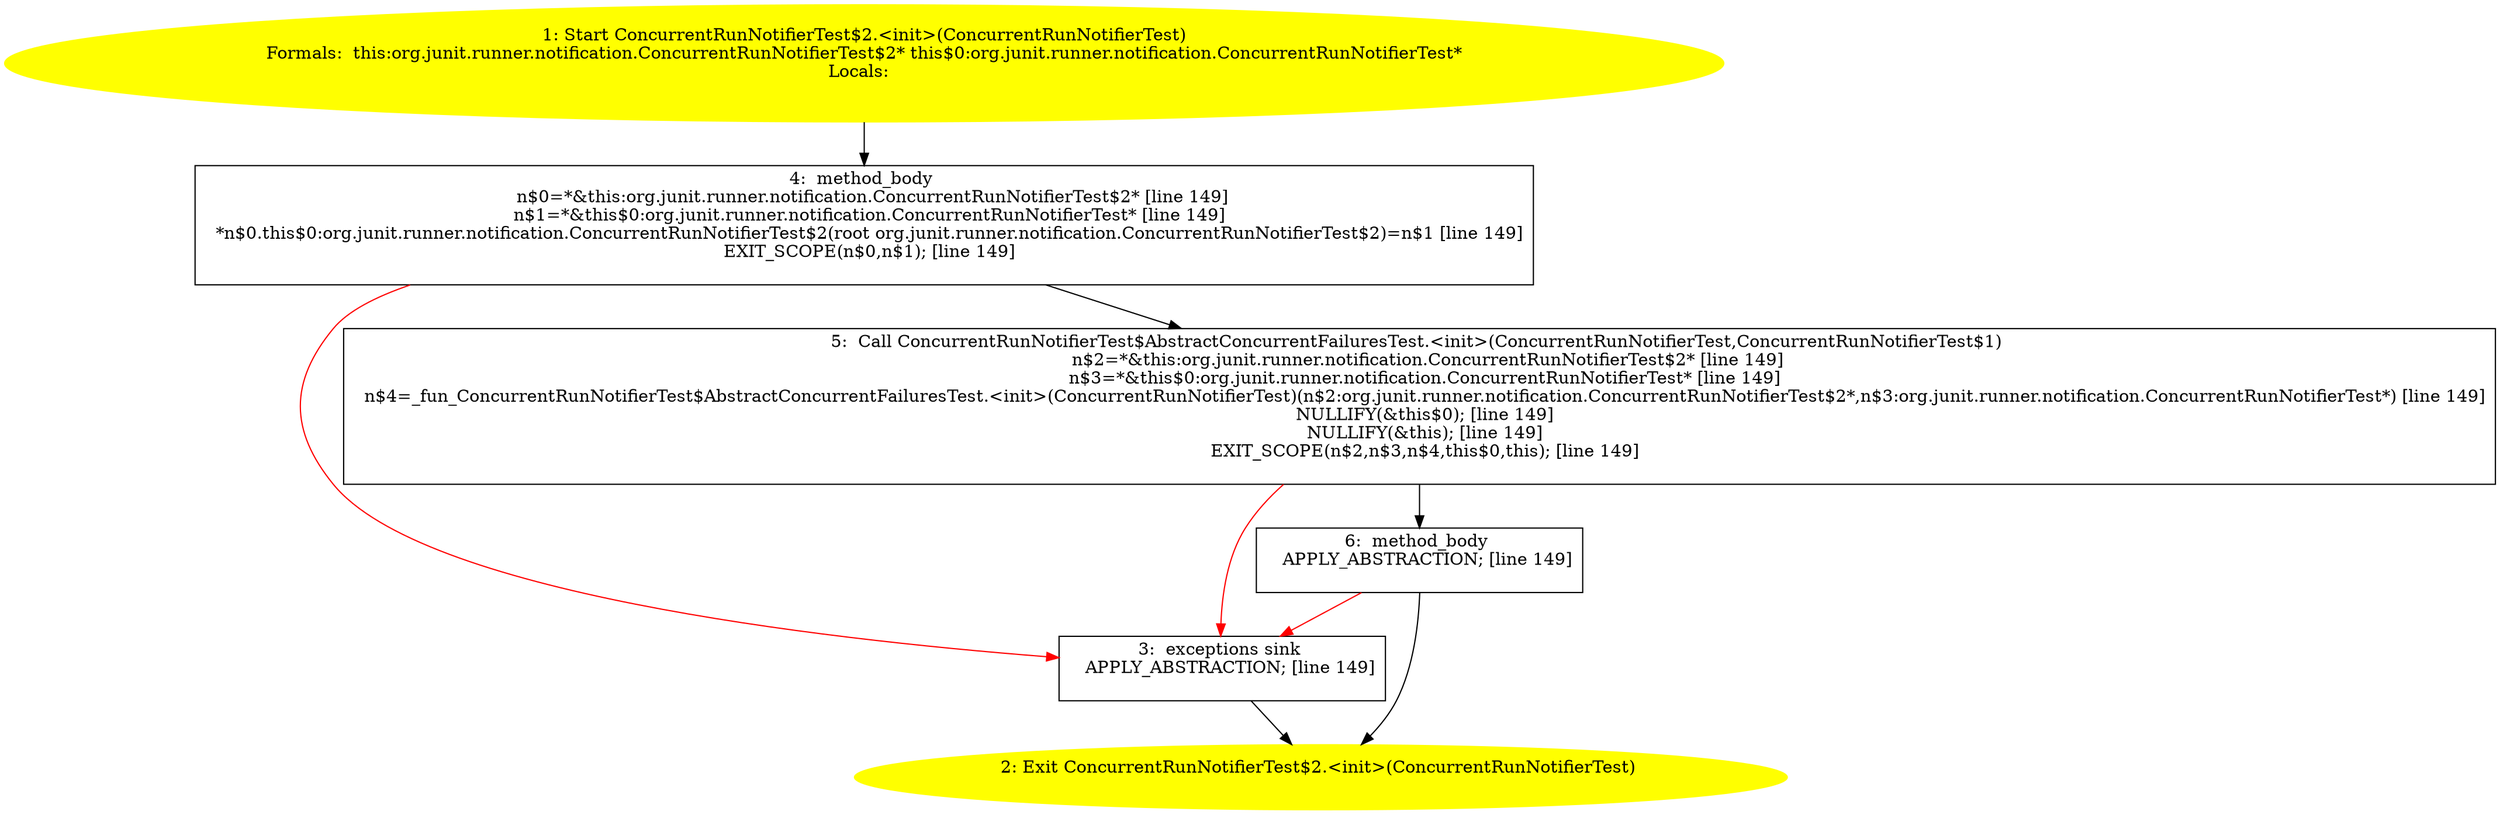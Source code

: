 /* @generated */
digraph cfg {
"org.junit.runner.notification.ConcurrentRunNotifierTest$2.<init>(org.junit.runner.notification.Concu.ab6344f90f5ac54981f7ffcb372a13ca_1" [label="1: Start ConcurrentRunNotifierTest$2.<init>(ConcurrentRunNotifierTest)\nFormals:  this:org.junit.runner.notification.ConcurrentRunNotifierTest$2* this$0:org.junit.runner.notification.ConcurrentRunNotifierTest*\nLocals:  \n  " color=yellow style=filled]
	

	 "org.junit.runner.notification.ConcurrentRunNotifierTest$2.<init>(org.junit.runner.notification.Concu.ab6344f90f5ac54981f7ffcb372a13ca_1" -> "org.junit.runner.notification.ConcurrentRunNotifierTest$2.<init>(org.junit.runner.notification.Concu.ab6344f90f5ac54981f7ffcb372a13ca_4" ;
"org.junit.runner.notification.ConcurrentRunNotifierTest$2.<init>(org.junit.runner.notification.Concu.ab6344f90f5ac54981f7ffcb372a13ca_2" [label="2: Exit ConcurrentRunNotifierTest$2.<init>(ConcurrentRunNotifierTest) \n  " color=yellow style=filled]
	

"org.junit.runner.notification.ConcurrentRunNotifierTest$2.<init>(org.junit.runner.notification.Concu.ab6344f90f5ac54981f7ffcb372a13ca_3" [label="3:  exceptions sink \n   APPLY_ABSTRACTION; [line 149]\n " shape="box"]
	

	 "org.junit.runner.notification.ConcurrentRunNotifierTest$2.<init>(org.junit.runner.notification.Concu.ab6344f90f5ac54981f7ffcb372a13ca_3" -> "org.junit.runner.notification.ConcurrentRunNotifierTest$2.<init>(org.junit.runner.notification.Concu.ab6344f90f5ac54981f7ffcb372a13ca_2" ;
"org.junit.runner.notification.ConcurrentRunNotifierTest$2.<init>(org.junit.runner.notification.Concu.ab6344f90f5ac54981f7ffcb372a13ca_4" [label="4:  method_body \n   n$0=*&this:org.junit.runner.notification.ConcurrentRunNotifierTest$2* [line 149]\n  n$1=*&this$0:org.junit.runner.notification.ConcurrentRunNotifierTest* [line 149]\n  *n$0.this$0:org.junit.runner.notification.ConcurrentRunNotifierTest$2(root org.junit.runner.notification.ConcurrentRunNotifierTest$2)=n$1 [line 149]\n  EXIT_SCOPE(n$0,n$1); [line 149]\n " shape="box"]
	

	 "org.junit.runner.notification.ConcurrentRunNotifierTest$2.<init>(org.junit.runner.notification.Concu.ab6344f90f5ac54981f7ffcb372a13ca_4" -> "org.junit.runner.notification.ConcurrentRunNotifierTest$2.<init>(org.junit.runner.notification.Concu.ab6344f90f5ac54981f7ffcb372a13ca_5" ;
	 "org.junit.runner.notification.ConcurrentRunNotifierTest$2.<init>(org.junit.runner.notification.Concu.ab6344f90f5ac54981f7ffcb372a13ca_4" -> "org.junit.runner.notification.ConcurrentRunNotifierTest$2.<init>(org.junit.runner.notification.Concu.ab6344f90f5ac54981f7ffcb372a13ca_3" [color="red" ];
"org.junit.runner.notification.ConcurrentRunNotifierTest$2.<init>(org.junit.runner.notification.Concu.ab6344f90f5ac54981f7ffcb372a13ca_5" [label="5:  Call ConcurrentRunNotifierTest$AbstractConcurrentFailuresTest.<init>(ConcurrentRunNotifierTest,ConcurrentRunNotifierTest$1) \n   n$2=*&this:org.junit.runner.notification.ConcurrentRunNotifierTest$2* [line 149]\n  n$3=*&this$0:org.junit.runner.notification.ConcurrentRunNotifierTest* [line 149]\n  n$4=_fun_ConcurrentRunNotifierTest$AbstractConcurrentFailuresTest.<init>(ConcurrentRunNotifierTest)(n$2:org.junit.runner.notification.ConcurrentRunNotifierTest$2*,n$3:org.junit.runner.notification.ConcurrentRunNotifierTest*) [line 149]\n  NULLIFY(&this$0); [line 149]\n  NULLIFY(&this); [line 149]\n  EXIT_SCOPE(n$2,n$3,n$4,this$0,this); [line 149]\n " shape="box"]
	

	 "org.junit.runner.notification.ConcurrentRunNotifierTest$2.<init>(org.junit.runner.notification.Concu.ab6344f90f5ac54981f7ffcb372a13ca_5" -> "org.junit.runner.notification.ConcurrentRunNotifierTest$2.<init>(org.junit.runner.notification.Concu.ab6344f90f5ac54981f7ffcb372a13ca_6" ;
	 "org.junit.runner.notification.ConcurrentRunNotifierTest$2.<init>(org.junit.runner.notification.Concu.ab6344f90f5ac54981f7ffcb372a13ca_5" -> "org.junit.runner.notification.ConcurrentRunNotifierTest$2.<init>(org.junit.runner.notification.Concu.ab6344f90f5ac54981f7ffcb372a13ca_3" [color="red" ];
"org.junit.runner.notification.ConcurrentRunNotifierTest$2.<init>(org.junit.runner.notification.Concu.ab6344f90f5ac54981f7ffcb372a13ca_6" [label="6:  method_body \n   APPLY_ABSTRACTION; [line 149]\n " shape="box"]
	

	 "org.junit.runner.notification.ConcurrentRunNotifierTest$2.<init>(org.junit.runner.notification.Concu.ab6344f90f5ac54981f7ffcb372a13ca_6" -> "org.junit.runner.notification.ConcurrentRunNotifierTest$2.<init>(org.junit.runner.notification.Concu.ab6344f90f5ac54981f7ffcb372a13ca_2" ;
	 "org.junit.runner.notification.ConcurrentRunNotifierTest$2.<init>(org.junit.runner.notification.Concu.ab6344f90f5ac54981f7ffcb372a13ca_6" -> "org.junit.runner.notification.ConcurrentRunNotifierTest$2.<init>(org.junit.runner.notification.Concu.ab6344f90f5ac54981f7ffcb372a13ca_3" [color="red" ];
}
